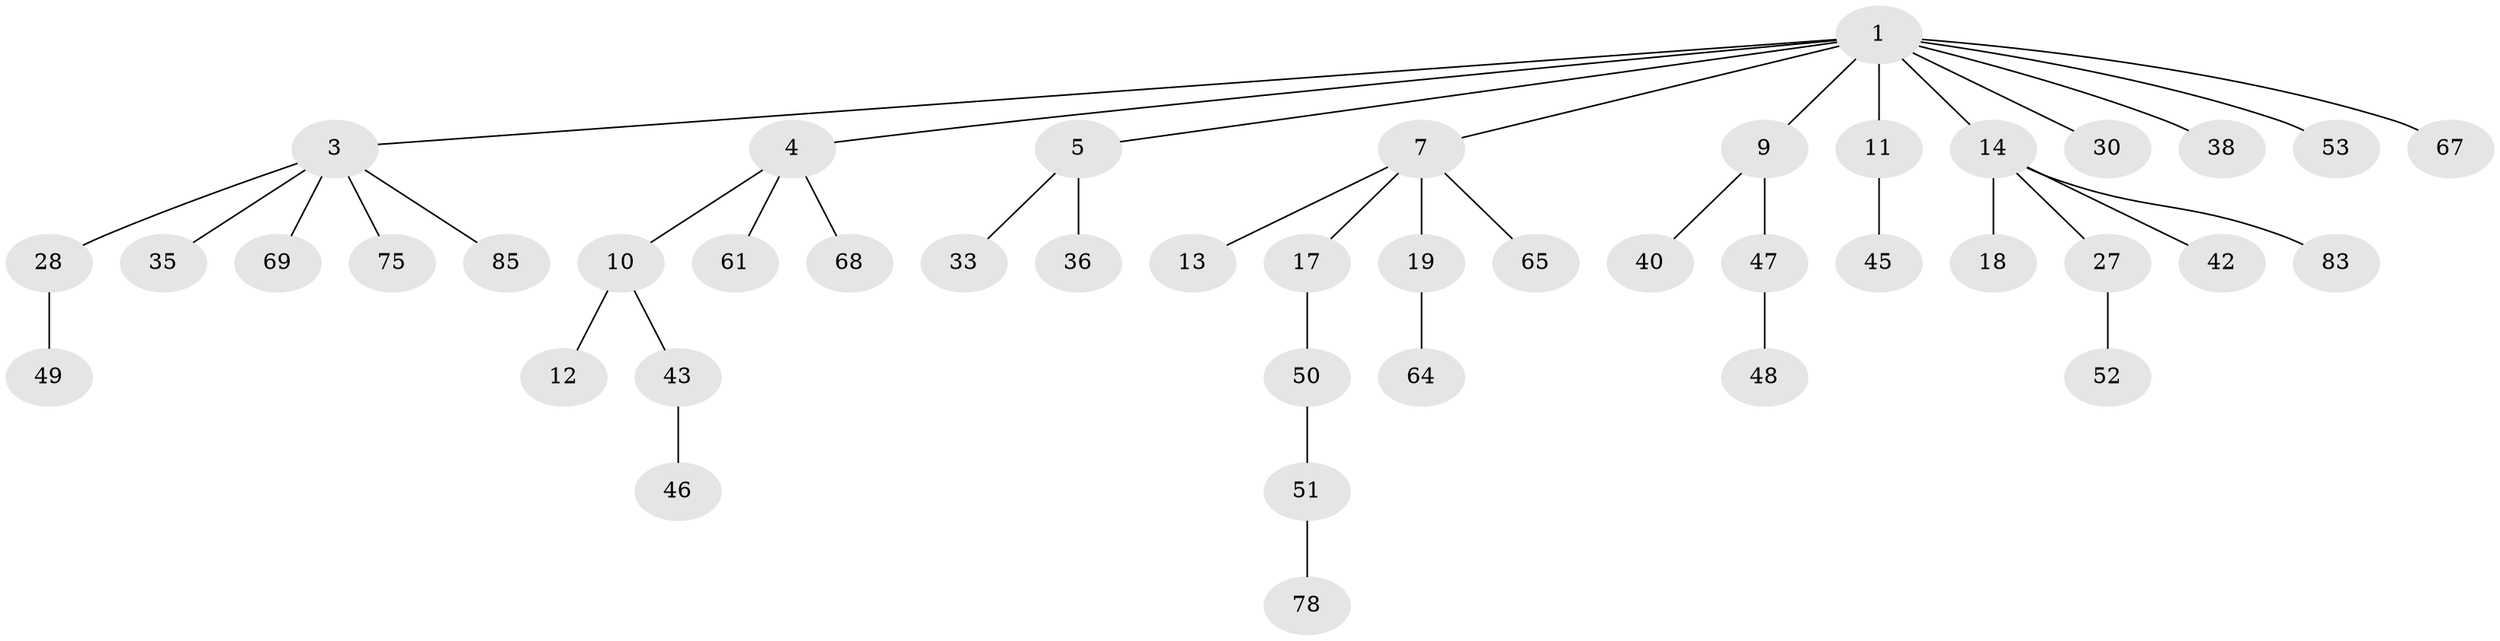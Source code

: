 // original degree distribution, {8: 0.011627906976744186, 5: 0.023255813953488372, 4: 0.05813953488372093, 3: 0.1511627906976744, 7: 0.011627906976744186, 1: 0.4883720930232558, 2: 0.2558139534883721}
// Generated by graph-tools (version 1.1) at 2025/15/03/09/25 04:15:23]
// undirected, 43 vertices, 42 edges
graph export_dot {
graph [start="1"]
  node [color=gray90,style=filled];
  1 [super="+2"];
  3 [super="+31+6"];
  4;
  5 [super="+20+21"];
  7 [super="+8+34+25+71+80"];
  9 [super="+29+26"];
  10 [super="+37+39+15"];
  11 [super="+23+70"];
  12;
  13 [super="+77"];
  14 [super="+22+16"];
  17;
  18 [super="+56+72"];
  19 [super="+58+55"];
  27 [super="+32"];
  28 [super="+44"];
  30 [super="+86"];
  33;
  35 [super="+62"];
  36 [super="+54+59"];
  38 [super="+41"];
  40;
  42 [super="+57"];
  43;
  45 [super="+76"];
  46;
  47 [super="+81"];
  48;
  49;
  50;
  51;
  52;
  53 [super="+63"];
  61;
  64;
  65 [super="+73+82"];
  67;
  68;
  69;
  75;
  78;
  83;
  85;
  1 -- 3;
  1 -- 4;
  1 -- 9;
  1 -- 11;
  1 -- 14;
  1 -- 38;
  1 -- 67;
  1 -- 53;
  1 -- 5;
  1 -- 7;
  1 -- 30;
  3 -- 75;
  3 -- 69;
  3 -- 85;
  3 -- 35;
  3 -- 28;
  4 -- 10;
  4 -- 61;
  4 -- 68;
  5 -- 36;
  5 -- 33;
  7 -- 13;
  7 -- 65;
  7 -- 19;
  7 -- 17;
  9 -- 40;
  9 -- 47;
  10 -- 12;
  10 -- 43;
  11 -- 45;
  14 -- 42;
  14 -- 83;
  14 -- 18;
  14 -- 27;
  17 -- 50;
  19 -- 64;
  27 -- 52;
  28 -- 49;
  43 -- 46;
  47 -- 48;
  50 -- 51;
  51 -- 78;
}
